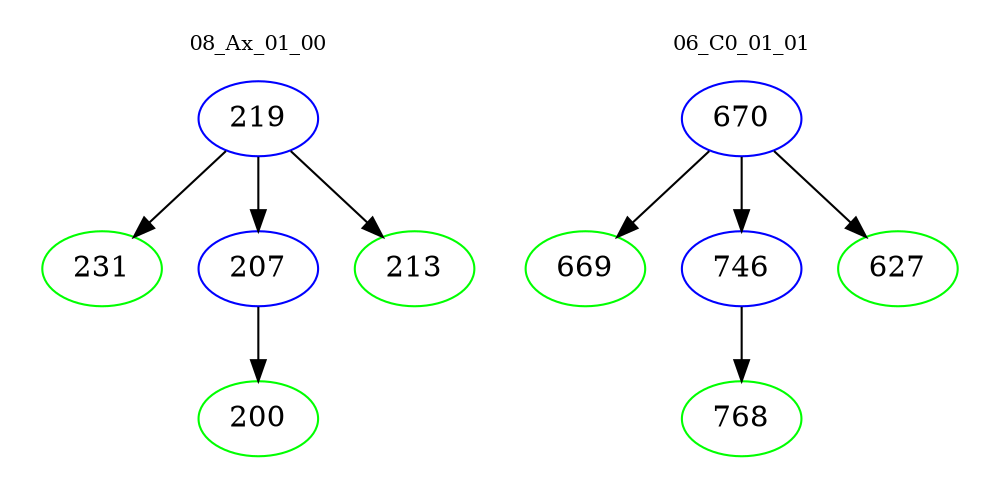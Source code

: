 digraph{
subgraph cluster_0 {
color = white
label = "08_Ax_01_00";
fontsize=10;
T0_219 [label="219", color="blue"]
T0_219 -> T0_231 [color="black"]
T0_231 [label="231", color="green"]
T0_219 -> T0_207 [color="black"]
T0_207 [label="207", color="blue"]
T0_207 -> T0_200 [color="black"]
T0_200 [label="200", color="green"]
T0_219 -> T0_213 [color="black"]
T0_213 [label="213", color="green"]
}
subgraph cluster_1 {
color = white
label = "06_C0_01_01";
fontsize=10;
T1_670 [label="670", color="blue"]
T1_670 -> T1_669 [color="black"]
T1_669 [label="669", color="green"]
T1_670 -> T1_746 [color="black"]
T1_746 [label="746", color="blue"]
T1_746 -> T1_768 [color="black"]
T1_768 [label="768", color="green"]
T1_670 -> T1_627 [color="black"]
T1_627 [label="627", color="green"]
}
}
